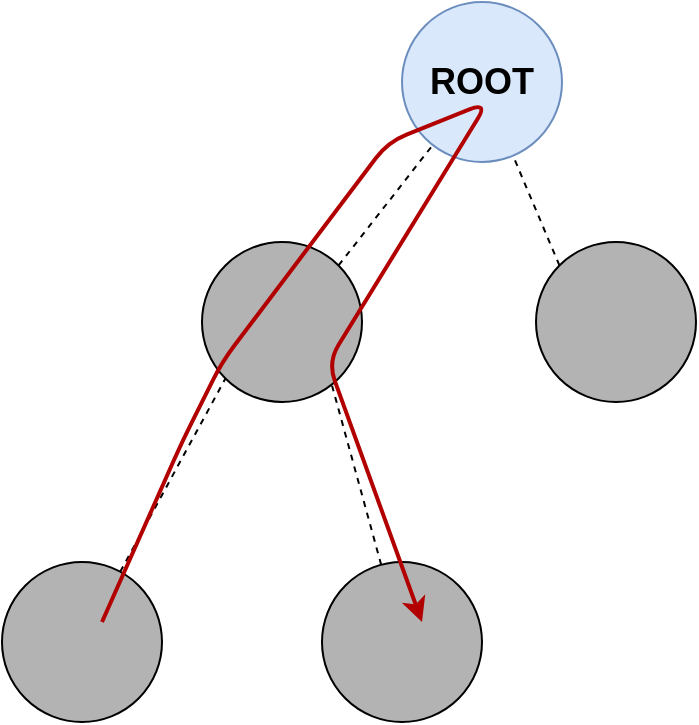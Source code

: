 <mxfile version="14.6.13" type="device"><diagram id="x0ytzRMjcYY6poOCdg2w" name="Page-1"><mxGraphModel dx="1422" dy="843" grid="1" gridSize="10" guides="1" tooltips="1" connect="1" arrows="1" fold="1" page="1" pageScale="1" pageWidth="827" pageHeight="1169" math="0" shadow="0"><root><mxCell id="0"/><mxCell id="1" parent="0"/><mxCell id="dybw5EmmUqUqqJ_Cydxj-72" value="" style="group" parent="1" vertex="1" connectable="0"><mxGeometry x="414" y="40" width="347" height="360" as="geometry"/></mxCell><mxCell id="dybw5EmmUqUqqJ_Cydxj-61" value="ROOT" style="ellipse;whiteSpace=wrap;html=1;aspect=fixed;fillColor=#dae8fc;strokeColor=#6c8ebf;fontSize=18;fontStyle=1" parent="dybw5EmmUqUqqJ_Cydxj-72" vertex="1"><mxGeometry x="200" width="80" height="80" as="geometry"/></mxCell><mxCell id="dybw5EmmUqUqqJ_Cydxj-62" style="edgeStyle=none;rounded=0;orthogonalLoop=1;jettySize=auto;html=1;exitX=1;exitY=0;exitDx=0;exitDy=0;dashed=1;fontSize=18;fontStyle=1;strokeWidth=1;endFill=0;endArrow=none;" parent="dybw5EmmUqUqqJ_Cydxj-72" source="dybw5EmmUqUqqJ_Cydxj-63" target="dybw5EmmUqUqqJ_Cydxj-61" edge="1"><mxGeometry relative="1" as="geometry"/></mxCell><mxCell id="dybw5EmmUqUqqJ_Cydxj-63" value="" style="ellipse;whiteSpace=wrap;html=1;aspect=fixed;fontSize=18;fontStyle=1;fillColor=#B3B3B3;" parent="dybw5EmmUqUqqJ_Cydxj-72" vertex="1"><mxGeometry x="100" y="120" width="80" height="80" as="geometry"/></mxCell><mxCell id="dybw5EmmUqUqqJ_Cydxj-64" style="edgeStyle=none;rounded=0;orthogonalLoop=1;jettySize=auto;html=1;exitX=0;exitY=0;exitDx=0;exitDy=0;dashed=1;fontSize=18;fontStyle=1;strokeWidth=1;endFill=0;endArrow=none;" parent="dybw5EmmUqUqqJ_Cydxj-72" source="dybw5EmmUqUqqJ_Cydxj-65" target="dybw5EmmUqUqqJ_Cydxj-61" edge="1"><mxGeometry relative="1" as="geometry"/></mxCell><mxCell id="dybw5EmmUqUqqJ_Cydxj-65" value="" style="ellipse;whiteSpace=wrap;html=1;aspect=fixed;fontSize=18;fontStyle=1;fillColor=#B3B3B3;" parent="dybw5EmmUqUqqJ_Cydxj-72" vertex="1"><mxGeometry x="267" y="120" width="80" height="80" as="geometry"/></mxCell><mxCell id="dybw5EmmUqUqqJ_Cydxj-66" style="edgeStyle=none;rounded=0;orthogonalLoop=1;jettySize=auto;html=1;entryX=0;entryY=1;entryDx=0;entryDy=0;dashed=1;fontSize=18;fontStyle=1;strokeWidth=1;endFill=0;endArrow=none;" parent="dybw5EmmUqUqqJ_Cydxj-72" source="dybw5EmmUqUqqJ_Cydxj-67" target="dybw5EmmUqUqqJ_Cydxj-63" edge="1"><mxGeometry relative="1" as="geometry"/></mxCell><mxCell id="dybw5EmmUqUqqJ_Cydxj-67" value="" style="ellipse;whiteSpace=wrap;html=1;aspect=fixed;fontSize=18;fontStyle=1;fillColor=#B3B3B3;" parent="dybw5EmmUqUqqJ_Cydxj-72" vertex="1"><mxGeometry y="280" width="80" height="80" as="geometry"/></mxCell><mxCell id="dybw5EmmUqUqqJ_Cydxj-68" style="edgeStyle=none;rounded=0;orthogonalLoop=1;jettySize=auto;html=1;dashed=1;fontSize=18;fontStyle=1;strokeWidth=1;endFill=0;endArrow=none;entryX=0.813;entryY=0.898;entryDx=0;entryDy=0;entryPerimeter=0;" parent="dybw5EmmUqUqqJ_Cydxj-72" source="dybw5EmmUqUqqJ_Cydxj-69" target="dybw5EmmUqUqqJ_Cydxj-63" edge="1"><mxGeometry relative="1" as="geometry"/></mxCell><mxCell id="dybw5EmmUqUqqJ_Cydxj-69" value="" style="ellipse;whiteSpace=wrap;html=1;aspect=fixed;fontSize=18;fontStyle=1;fillColor=#B3B3B3;" parent="dybw5EmmUqUqqJ_Cydxj-72" vertex="1"><mxGeometry x="160" y="280" width="80" height="80" as="geometry"/></mxCell><mxCell id="dybw5EmmUqUqqJ_Cydxj-70" value="" style="endArrow=classic;html=1;strokeWidth=2;fillColor=#e51400;strokeColor=#B20000;" parent="dybw5EmmUqUqqJ_Cydxj-72" edge="1"><mxGeometry width="50" height="50" relative="1" as="geometry"><mxPoint x="50" y="310" as="sourcePoint"/><mxPoint x="210" y="310" as="targetPoint"/><Array as="points"><mxPoint x="90" y="220"/><mxPoint x="110" y="180"/><mxPoint x="193" y="70"/><mxPoint x="243" y="50"/><mxPoint x="163" y="180"/></Array></mxGeometry></mxCell></root></mxGraphModel></diagram></mxfile>